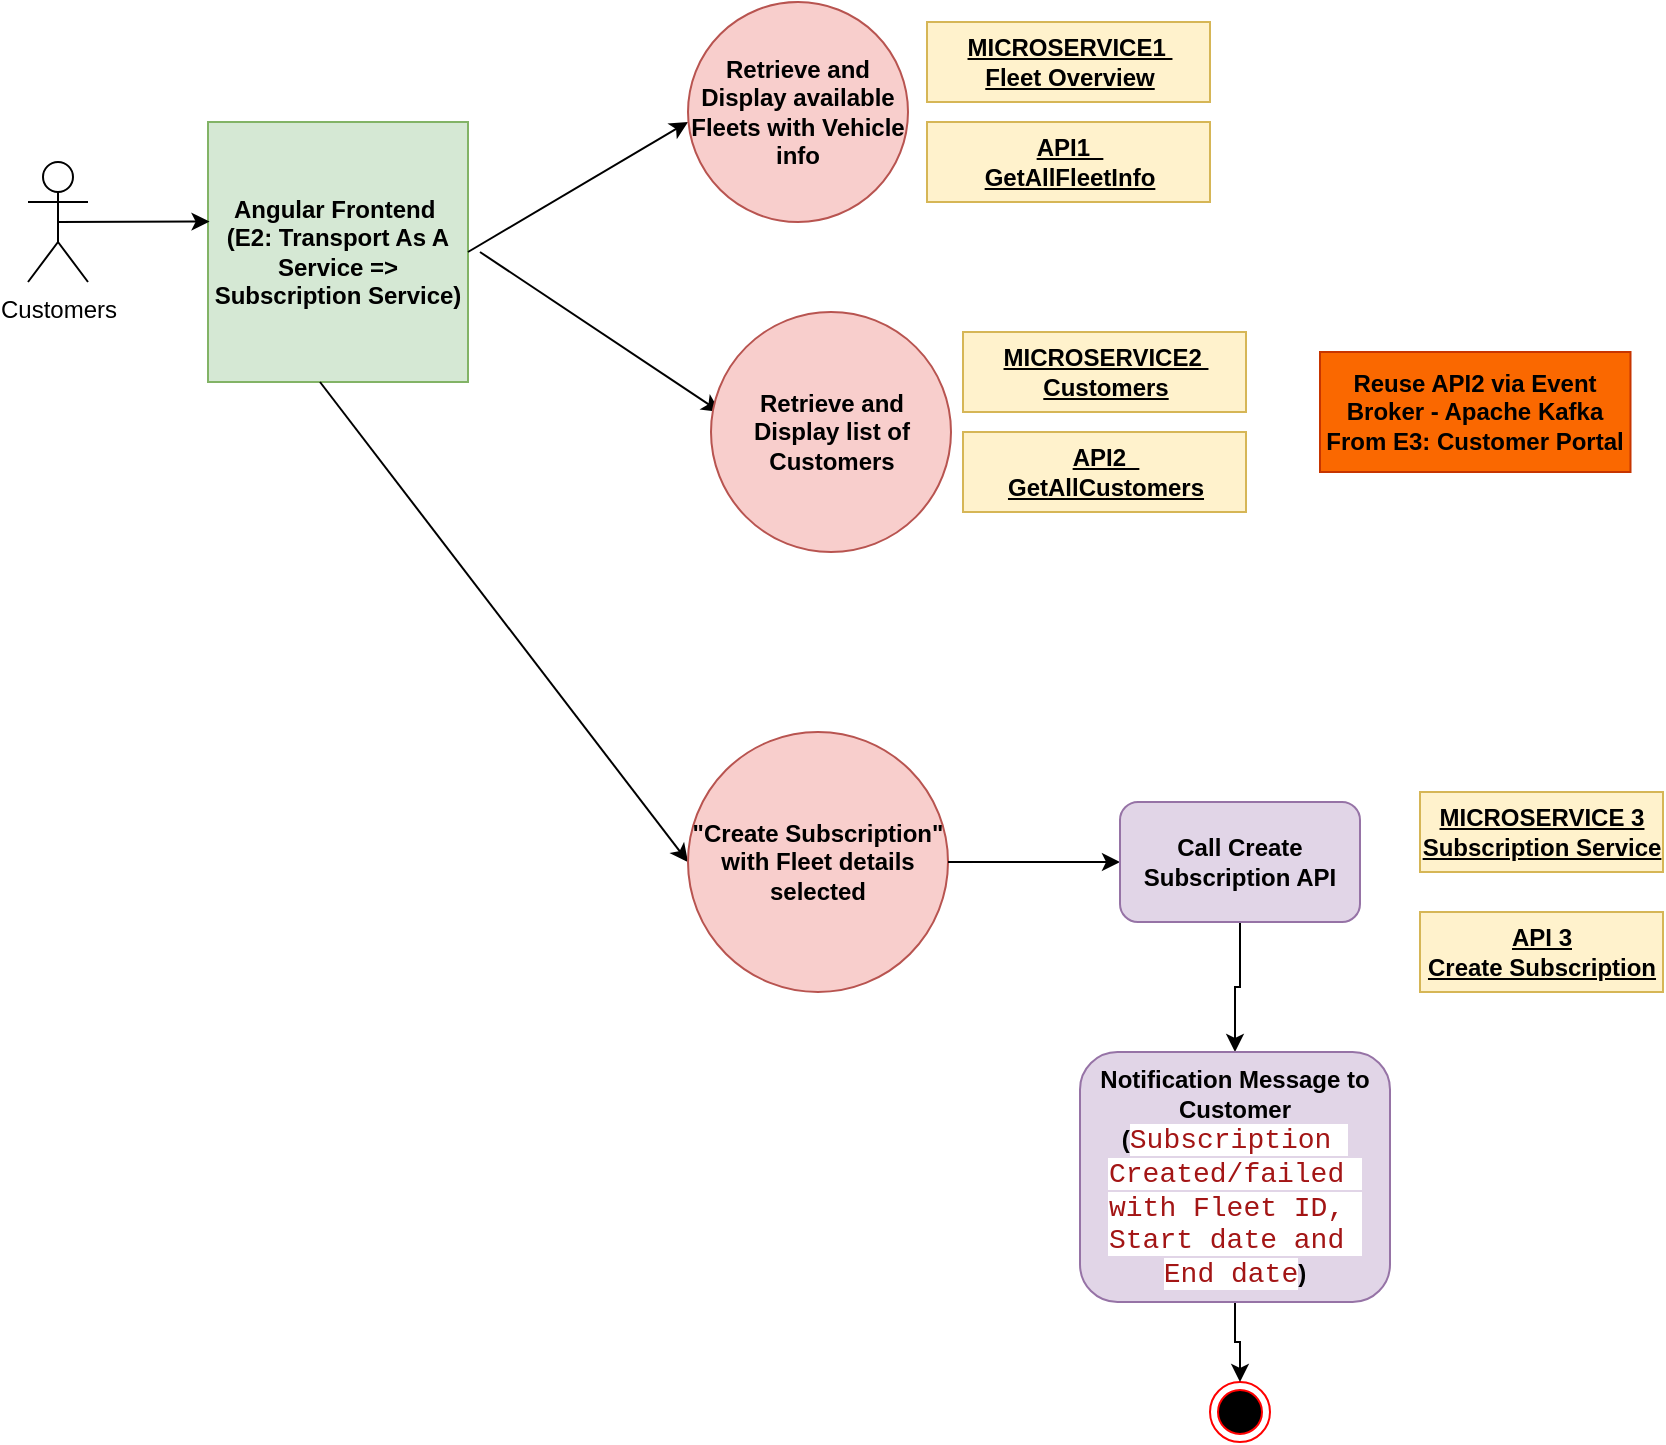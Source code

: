 <mxfile version="24.0.7" type="github">
  <diagram name="Page-1" id="QUUZMIHogQgfO9D1SSY1">
    <mxGraphModel dx="1999" dy="543" grid="1" gridSize="10" guides="1" tooltips="1" connect="1" arrows="1" fold="1" page="1" pageScale="1" pageWidth="850" pageHeight="1100" math="0" shadow="0">
      <root>
        <mxCell id="0" />
        <mxCell id="1" parent="0" />
        <mxCell id="bnjpEcjlknt-yDMa8jp4-1" value="Customers" style="shape=umlActor;verticalLabelPosition=bottom;verticalAlign=top;html=1;outlineConnect=0;" parent="1" vertex="1">
          <mxGeometry x="-26" y="235" width="30" height="60" as="geometry" />
        </mxCell>
        <mxCell id="bnjpEcjlknt-yDMa8jp4-2" value="&lt;b&gt;Angular Frontend&amp;nbsp; (E2: Transport As A Service =&amp;gt; Subscription Service)&lt;/b&gt;" style="whiteSpace=wrap;html=1;aspect=fixed;fillColor=#d5e8d4;strokeColor=#82b366;" parent="1" vertex="1">
          <mxGeometry x="64" y="215" width="130" height="130" as="geometry" />
        </mxCell>
        <mxCell id="bnjpEcjlknt-yDMa8jp4-3" value="" style="endArrow=classic;html=1;rounded=0;exitX=0.5;exitY=0.5;exitDx=0;exitDy=0;exitPerimeter=0;entryX=0.006;entryY=0.383;entryDx=0;entryDy=0;entryPerimeter=0;" parent="1" source="bnjpEcjlknt-yDMa8jp4-1" target="bnjpEcjlknt-yDMa8jp4-2" edge="1">
          <mxGeometry width="50" height="50" relative="1" as="geometry">
            <mxPoint x="224" y="325" as="sourcePoint" />
            <mxPoint x="274" y="275" as="targetPoint" />
          </mxGeometry>
        </mxCell>
        <mxCell id="bnjpEcjlknt-yDMa8jp4-4" value="" style="endArrow=classic;html=1;rounded=0;exitX=1;exitY=0.5;exitDx=0;exitDy=0;" parent="1" source="bnjpEcjlknt-yDMa8jp4-2" edge="1">
          <mxGeometry width="50" height="50" relative="1" as="geometry">
            <mxPoint x="224" y="325" as="sourcePoint" />
            <mxPoint x="304" y="215" as="targetPoint" />
          </mxGeometry>
        </mxCell>
        <mxCell id="bnjpEcjlknt-yDMa8jp4-5" value="&lt;b&gt;Retrieve and Display available Fleets with Vehicle info&lt;/b&gt;" style="ellipse;whiteSpace=wrap;html=1;aspect=fixed;fillColor=#f8cecc;strokeColor=#b85450;" parent="1" vertex="1">
          <mxGeometry x="304" y="155" width="110" height="110" as="geometry" />
        </mxCell>
        <mxCell id="bnjpEcjlknt-yDMa8jp4-6" value="" style="endArrow=classic;html=1;rounded=0;exitX=1;exitY=0.5;exitDx=0;exitDy=0;entryX=0;entryY=0.5;entryDx=0;entryDy=0;" parent="1" target="bnjpEcjlknt-yDMa8jp4-7" edge="1">
          <mxGeometry width="50" height="50" relative="1" as="geometry">
            <mxPoint x="120" y="345" as="sourcePoint" />
            <mxPoint x="230" y="420" as="targetPoint" />
          </mxGeometry>
        </mxCell>
        <mxCell id="bnjpEcjlknt-yDMa8jp4-7" value="&lt;b&gt;&quot;Create Subscription&quot; with Fleet details selected&lt;/b&gt;" style="ellipse;whiteSpace=wrap;html=1;aspect=fixed;fillColor=#f8cecc;strokeColor=#b85450;" parent="1" vertex="1">
          <mxGeometry x="304" y="520" width="130" height="130" as="geometry" />
        </mxCell>
        <mxCell id="bnjpEcjlknt-yDMa8jp4-8" value="" style="endArrow=classic;html=1;rounded=0;exitX=1;exitY=0.5;exitDx=0;exitDy=0;" parent="1" source="bnjpEcjlknt-yDMa8jp4-7" edge="1">
          <mxGeometry width="50" height="50" relative="1" as="geometry">
            <mxPoint x="444" y="630" as="sourcePoint" />
            <mxPoint x="520" y="585" as="targetPoint" />
          </mxGeometry>
        </mxCell>
        <mxCell id="bnjpEcjlknt-yDMa8jp4-12" value="" style="edgeStyle=orthogonalEdgeStyle;rounded=0;orthogonalLoop=1;jettySize=auto;html=1;" parent="1" source="bnjpEcjlknt-yDMa8jp4-13" edge="1" target="bnjpEcjlknt-yDMa8jp4-24">
          <mxGeometry relative="1" as="geometry">
            <mxPoint x="534" y="810" as="targetPoint" />
          </mxGeometry>
        </mxCell>
        <mxCell id="bnjpEcjlknt-yDMa8jp4-13" value="&lt;b&gt;Call Create Subscription API&lt;/b&gt;" style="rounded=1;whiteSpace=wrap;html=1;fillColor=#e1d5e7;strokeColor=#9673a6;" parent="1" vertex="1">
          <mxGeometry x="520" y="555" width="120" height="60" as="geometry" />
        </mxCell>
        <mxCell id="bnjpEcjlknt-yDMa8jp4-18" value="" style="ellipse;html=1;shape=endState;fillColor=#000000;strokeColor=#ff0000;" parent="1" vertex="1">
          <mxGeometry x="565" y="845" width="30" height="30" as="geometry" />
        </mxCell>
        <mxCell id="bnjpEcjlknt-yDMa8jp4-20" value="&lt;b&gt;&lt;u&gt;MICROSERVICE1&amp;nbsp;&lt;/u&gt;&lt;/b&gt;&lt;div&gt;&lt;b&gt;&lt;u&gt;Fleet Overview&lt;/u&gt;&lt;/b&gt;&lt;/div&gt;" style="text;html=1;strokeColor=#d6b656;fillColor=#fff2cc;align=center;verticalAlign=middle;whiteSpace=wrap;rounded=0;" parent="1" vertex="1">
          <mxGeometry x="423.5" y="165" width="141.5" height="40" as="geometry" />
        </mxCell>
        <mxCell id="bnjpEcjlknt-yDMa8jp4-21" value="&lt;b&gt;&lt;u&gt;MICROSERVICE 3 Subscription Service&lt;/u&gt;&lt;/b&gt;" style="text;html=1;strokeColor=#d6b656;fillColor=#fff2cc;align=center;verticalAlign=middle;whiteSpace=wrap;rounded=0;" parent="1" vertex="1">
          <mxGeometry x="670" y="550" width="121.5" height="40" as="geometry" />
        </mxCell>
        <mxCell id="bnjpEcjlknt-yDMa8jp4-22" value="&lt;b&gt;&lt;u&gt;API1&amp;nbsp;&amp;nbsp;&lt;/u&gt;&lt;/b&gt;&lt;div&gt;&lt;b&gt;&lt;u&gt;GetAllFleetInfo&lt;/u&gt;&lt;/b&gt;&lt;/div&gt;" style="text;html=1;strokeColor=#d6b656;fillColor=#fff2cc;align=center;verticalAlign=middle;whiteSpace=wrap;rounded=0;" parent="1" vertex="1">
          <mxGeometry x="423.5" y="215" width="141.5" height="40" as="geometry" />
        </mxCell>
        <mxCell id="bnjpEcjlknt-yDMa8jp4-23" value="&lt;b&gt;&lt;u&gt;API 3&lt;/u&gt;&lt;/b&gt;&lt;div&gt;&lt;b&gt;&lt;u&gt;Create Subscription&lt;/u&gt;&lt;/b&gt;&lt;/div&gt;" style="text;html=1;strokeColor=#d6b656;fillColor=#fff2cc;align=center;verticalAlign=middle;whiteSpace=wrap;rounded=0;" parent="1" vertex="1">
          <mxGeometry x="670" y="610" width="121.5" height="40" as="geometry" />
        </mxCell>
        <mxCell id="pudLjY0xGoM-pLV7_xxN-1" value="" style="edgeStyle=orthogonalEdgeStyle;rounded=0;orthogonalLoop=1;jettySize=auto;html=1;" edge="1" parent="1" source="bnjpEcjlknt-yDMa8jp4-24" target="bnjpEcjlknt-yDMa8jp4-18">
          <mxGeometry relative="1" as="geometry" />
        </mxCell>
        <mxCell id="bnjpEcjlknt-yDMa8jp4-24" value="&lt;span style=&quot;font-weight: 700;&quot;&gt;Notification Message to Customer (&lt;/span&gt;&lt;font face=&quot;Consolas, Courier New, monospace&quot; color=&quot;#a31515&quot;&gt;&lt;span style=&quot;font-size: 14px; white-space: pre; background-color: rgb(255, 255, 255);&quot;&gt;Subscription &lt;/span&gt;&lt;/font&gt;&lt;div&gt;&lt;font face=&quot;Consolas, Courier New, monospace&quot; color=&quot;#a31515&quot;&gt;&lt;span style=&quot;font-size: 14px; white-space: pre; background-color: rgb(255, 255, 255);&quot;&gt;Created/failed &lt;/span&gt;&lt;/font&gt;&lt;div&gt;&lt;font face=&quot;Consolas, Courier New, monospace&quot; color=&quot;#a31515&quot;&gt;&lt;span style=&quot;font-size: 14px; white-space: pre; background-color: rgb(255, 255, 255);&quot;&gt;with Fleet ID, &lt;/span&gt;&lt;/font&gt;&lt;/div&gt;&lt;div&gt;&lt;font face=&quot;Consolas, Courier New, monospace&quot; color=&quot;#a31515&quot;&gt;&lt;span style=&quot;font-size: 14px; white-space: pre; background-color: rgb(255, 255, 255);&quot;&gt;Start date and &lt;/span&gt;&lt;/font&gt;&lt;/div&gt;&lt;div&gt;&lt;font face=&quot;Consolas, Courier New, monospace&quot; color=&quot;#a31515&quot;&gt;&lt;span style=&quot;font-size: 14px; white-space: pre; background-color: rgb(255, 255, 255);&quot;&gt;End date&lt;/span&gt;&lt;/font&gt;&lt;span style=&quot;background-color: initial; font-weight: 700;&quot;&gt;)&lt;/span&gt;&lt;/div&gt;&lt;/div&gt;" style="rounded=1;whiteSpace=wrap;html=1;fillColor=#e1d5e7;strokeColor=#9673a6;" parent="1" vertex="1">
          <mxGeometry x="500" y="680" width="155" height="125" as="geometry" />
        </mxCell>
        <mxCell id="bnjpEcjlknt-yDMa8jp4-25" value="&lt;b&gt;Reuse API2 via Event Broker - Apache Kafka From E3: Customer Portal&lt;/b&gt;" style="text;html=1;strokeColor=#C73500;fillColor=#fa6800;align=center;verticalAlign=middle;whiteSpace=wrap;rounded=0;fontColor=#000000;" parent="1" vertex="1">
          <mxGeometry x="620" y="330" width="155.25" height="60" as="geometry" />
        </mxCell>
        <mxCell id="bnjpEcjlknt-yDMa8jp4-26" value="" style="endArrow=classic;html=1;rounded=0;" parent="1" edge="1">
          <mxGeometry width="50" height="50" relative="1" as="geometry">
            <mxPoint x="200" y="280" as="sourcePoint" />
            <mxPoint x="320" y="360" as="targetPoint" />
          </mxGeometry>
        </mxCell>
        <mxCell id="bnjpEcjlknt-yDMa8jp4-27" value="&lt;b&gt;Retrieve and Display list of Customers&lt;/b&gt;" style="ellipse;whiteSpace=wrap;html=1;aspect=fixed;fillColor=#f8cecc;strokeColor=#b85450;" parent="1" vertex="1">
          <mxGeometry x="315.5" y="310" width="120" height="120" as="geometry" />
        </mxCell>
        <mxCell id="bnjpEcjlknt-yDMa8jp4-28" value="&lt;b&gt;&lt;u&gt;MICROSERVICE2&amp;nbsp;&lt;/u&gt;&lt;/b&gt;&lt;div&gt;&lt;b&gt;&lt;u&gt;Customers&lt;/u&gt;&lt;/b&gt;&lt;/div&gt;" style="text;html=1;strokeColor=#d6b656;fillColor=#fff2cc;align=center;verticalAlign=middle;whiteSpace=wrap;rounded=0;" parent="1" vertex="1">
          <mxGeometry x="441.5" y="320" width="141.5" height="40" as="geometry" />
        </mxCell>
        <mxCell id="bnjpEcjlknt-yDMa8jp4-29" value="&lt;b&gt;&lt;u&gt;API2&amp;nbsp;&amp;nbsp;&lt;/u&gt;&lt;/b&gt;&lt;div&gt;&lt;b&gt;&lt;u&gt;GetAllCustomers&lt;/u&gt;&lt;/b&gt;&lt;/div&gt;" style="text;html=1;strokeColor=#d6b656;fillColor=#fff2cc;align=center;verticalAlign=middle;whiteSpace=wrap;rounded=0;" parent="1" vertex="1">
          <mxGeometry x="441.5" y="370" width="141.5" height="40" as="geometry" />
        </mxCell>
      </root>
    </mxGraphModel>
  </diagram>
</mxfile>

